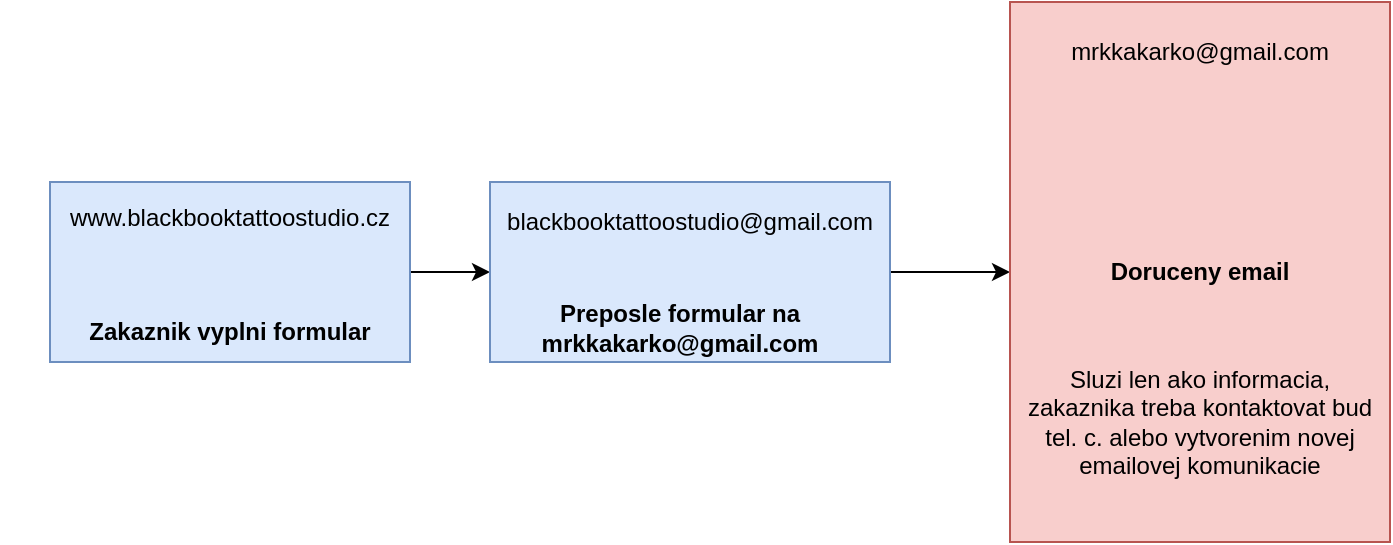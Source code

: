 <mxfile>
    <diagram id="_boITithSMXDqEaX4Xlb" name="Page-1">
        <mxGraphModel dx="756" dy="530" grid="1" gridSize="10" guides="1" tooltips="1" connect="1" arrows="1" fold="1" page="1" pageScale="1" pageWidth="827" pageHeight="1169" math="0" shadow="0">
            <root>
                <mxCell id="0"/>
                <mxCell id="1" parent="0"/>
                <mxCell id="11" value="" style="edgeStyle=none;html=1;" edge="1" parent="1" source="2" target="10">
                    <mxGeometry relative="1" as="geometry"/>
                </mxCell>
                <mxCell id="2" value="" style="whiteSpace=wrap;html=1;fillColor=#dae8fc;strokeColor=#6c8ebf;" parent="1" vertex="1">
                    <mxGeometry x="30" y="200" width="180" height="90" as="geometry"/>
                </mxCell>
                <mxCell id="8" value="&lt;b&gt;Zakaznik vyplni formular&lt;/b&gt;" style="text;strokeColor=none;align=center;fillColor=none;html=1;verticalAlign=middle;whiteSpace=wrap;rounded=0;" vertex="1" parent="1">
                    <mxGeometry x="15" y="260" width="210" height="30" as="geometry"/>
                </mxCell>
                <mxCell id="9" value="www.blackbooktattoostudio.cz" style="text;strokeColor=none;align=center;fillColor=none;html=1;verticalAlign=middle;whiteSpace=wrap;rounded=0;" vertex="1" parent="1">
                    <mxGeometry x="5" y="197.5" width="230" height="40" as="geometry"/>
                </mxCell>
                <mxCell id="17" value="" style="edgeStyle=none;html=1;" edge="1" parent="1" source="10" target="16">
                    <mxGeometry relative="1" as="geometry"/>
                </mxCell>
                <mxCell id="10" value="" style="whiteSpace=wrap;html=1;fillColor=#dae8fc;strokeColor=#6c8ebf;" vertex="1" parent="1">
                    <mxGeometry x="250" y="200" width="200" height="90" as="geometry"/>
                </mxCell>
                <mxCell id="12" value="blackbooktattoostudio@gmail.com" style="text;strokeColor=none;align=center;fillColor=none;html=1;verticalAlign=middle;whiteSpace=wrap;rounded=0;" vertex="1" parent="1">
                    <mxGeometry x="320" y="205" width="60" height="30" as="geometry"/>
                </mxCell>
                <mxCell id="15" value="&lt;b&gt;Preposle formular na mrkkakarko@gmail.com&lt;/b&gt;" style="text;strokeColor=none;align=center;fillColor=none;html=1;verticalAlign=middle;whiteSpace=wrap;rounded=0;" vertex="1" parent="1">
                    <mxGeometry x="250" y="260" width="190" height="25" as="geometry"/>
                </mxCell>
                <mxCell id="16" value="" style="whiteSpace=wrap;html=1;fillColor=#f8cecc;strokeColor=#b85450;" vertex="1" parent="1">
                    <mxGeometry x="510" y="110" width="190" height="270" as="geometry"/>
                </mxCell>
                <mxCell id="18" value="&lt;b&gt;Doruceny email&lt;/b&gt;" style="text;strokeColor=none;align=center;fillColor=none;html=1;verticalAlign=middle;whiteSpace=wrap;rounded=0;" vertex="1" parent="1">
                    <mxGeometry x="510" y="232.5" width="190" height="25" as="geometry"/>
                </mxCell>
                <mxCell id="19" value="mrkkakarko@gmail.com" style="text;strokeColor=none;align=center;fillColor=none;html=1;verticalAlign=middle;whiteSpace=wrap;rounded=0;" vertex="1" parent="1">
                    <mxGeometry x="575" y="120" width="60" height="30" as="geometry"/>
                </mxCell>
                <mxCell id="22" value="Sluzi len ako informacia, zakaznika treba kontaktovat bud tel. c. alebo vytvorenim novej emailovej komunikacie" style="text;strokeColor=none;align=center;fillColor=none;html=1;verticalAlign=middle;whiteSpace=wrap;rounded=0;" vertex="1" parent="1">
                    <mxGeometry x="516.25" y="270" width="177.5" height="100" as="geometry"/>
                </mxCell>
            </root>
        </mxGraphModel>
    </diagram>
</mxfile>